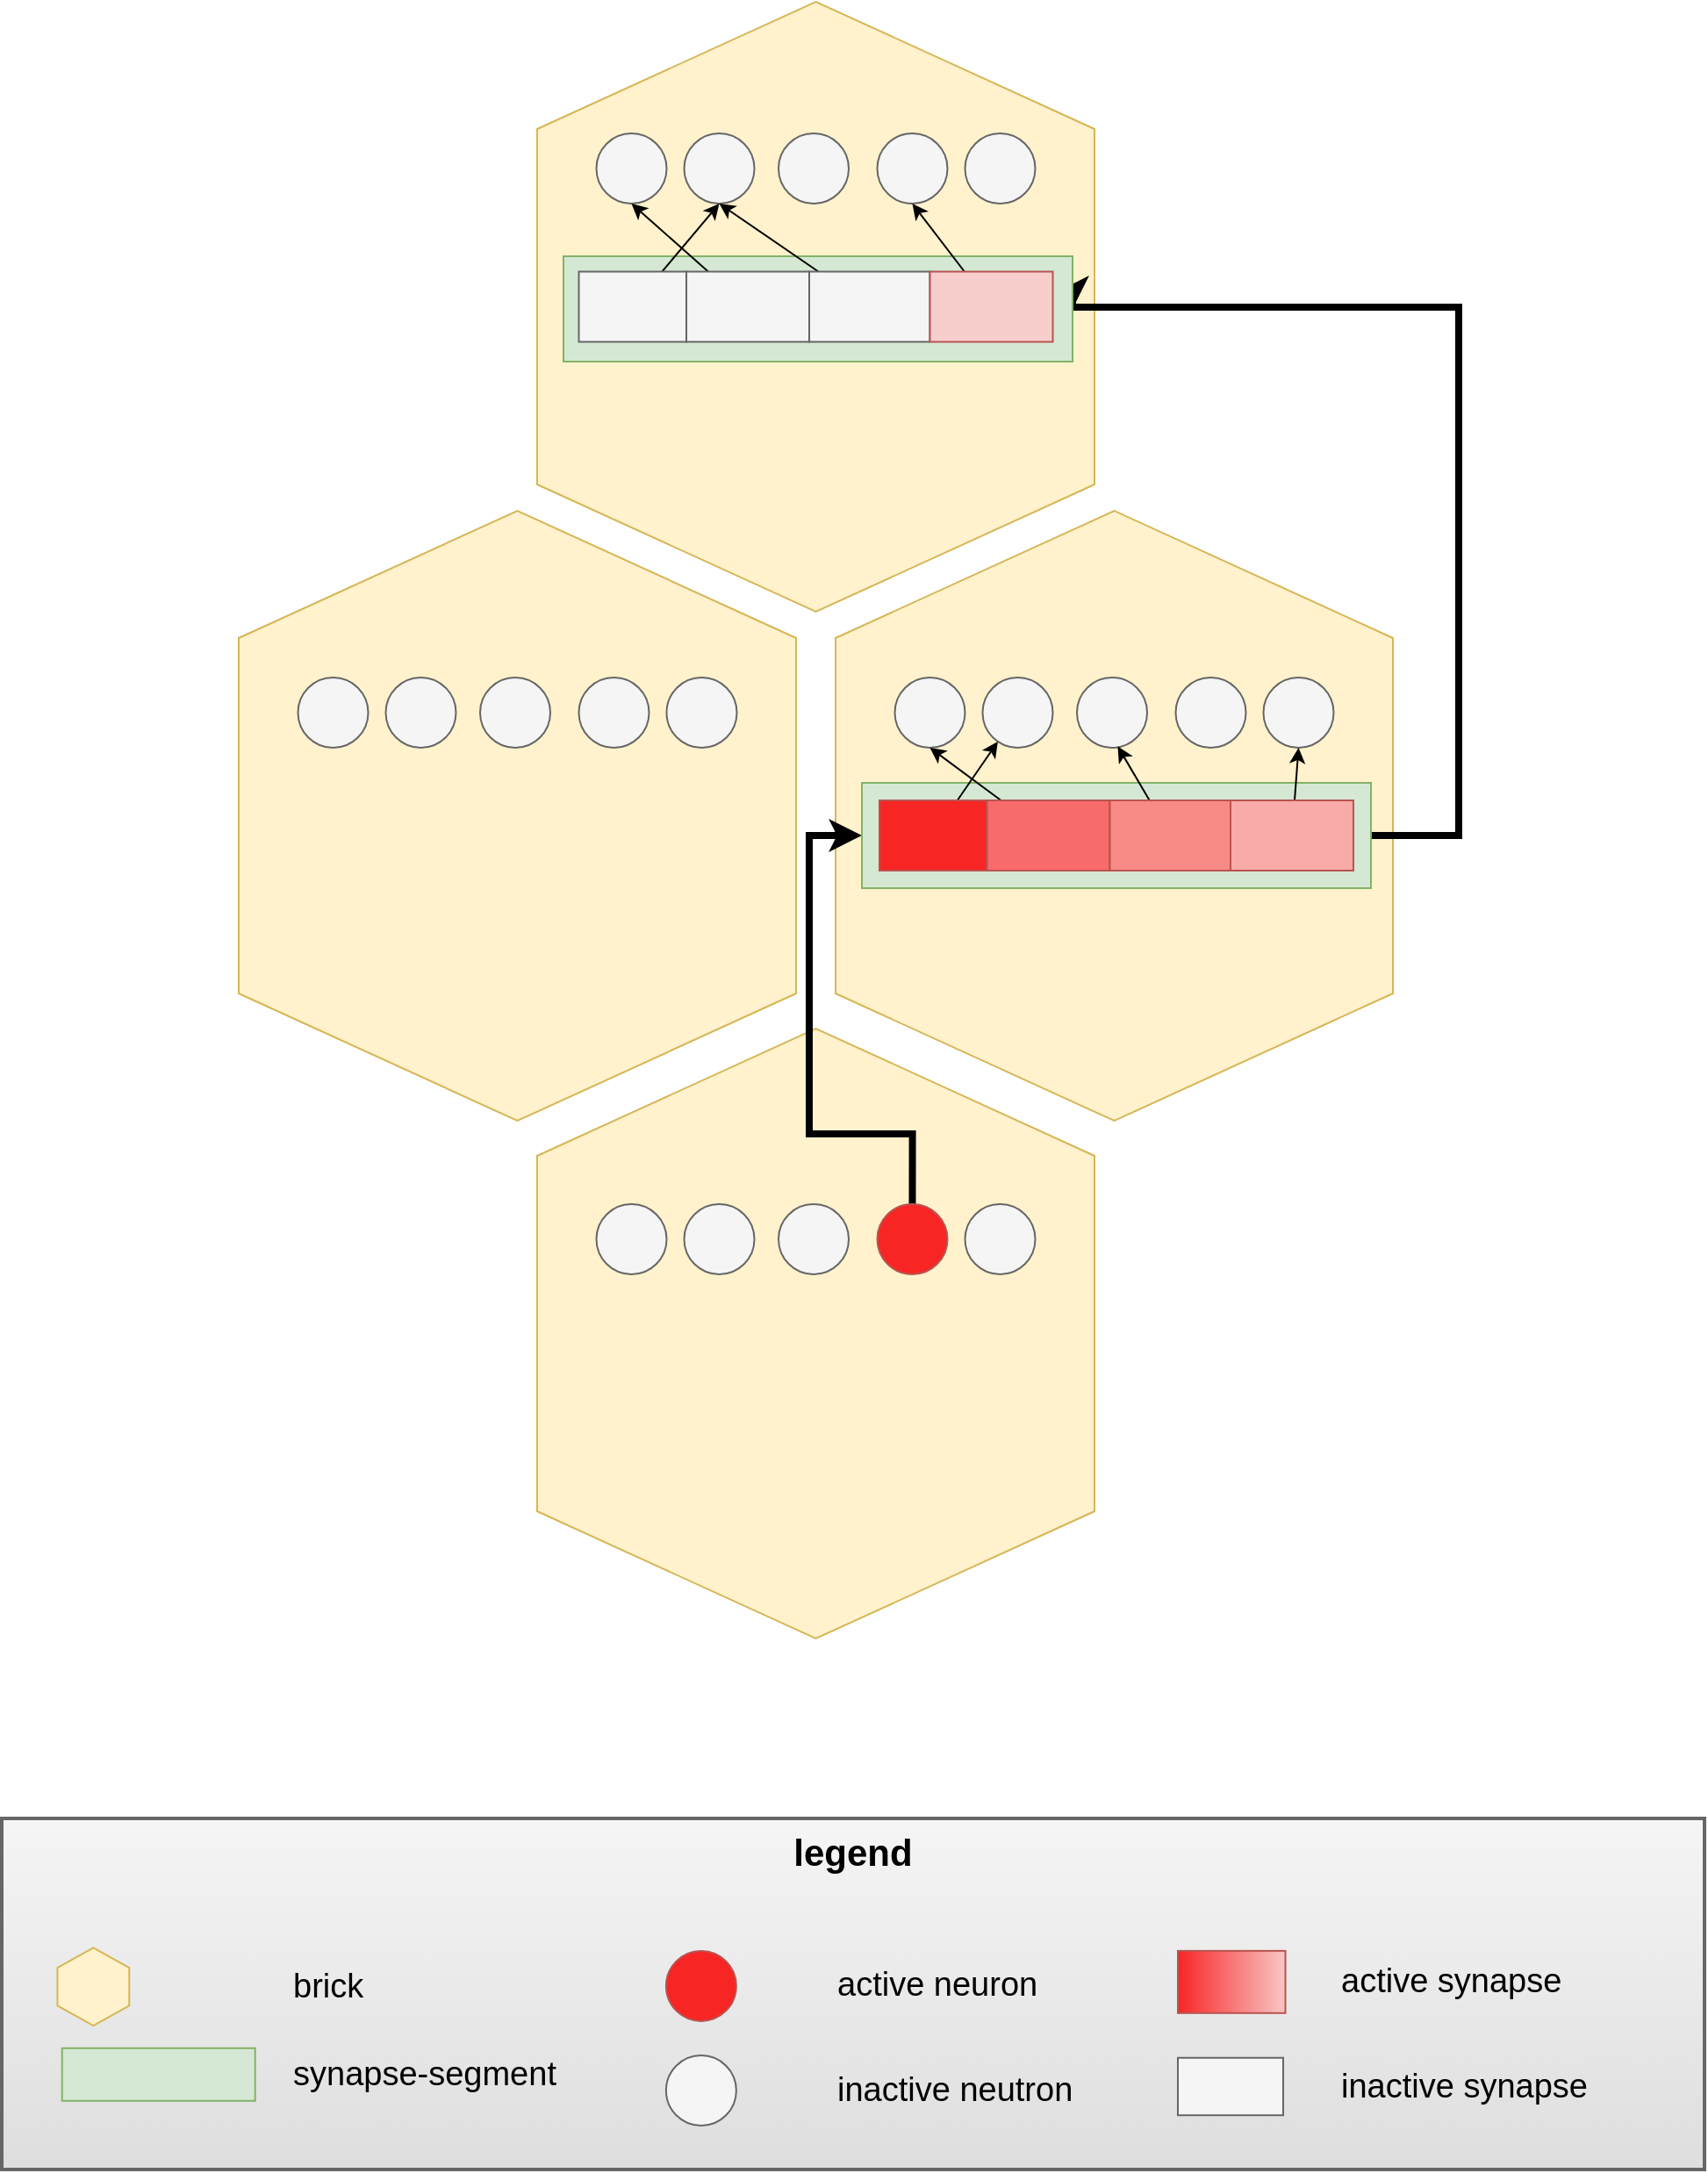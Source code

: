 <mxfile version="14.5.1" type="device"><diagram id="4j4nFZSgNb1EamuVredu" name="Seite-1"><mxGraphModel dx="3673" dy="4259" grid="1" gridSize="10" guides="1" tooltips="1" connect="1" arrows="1" fold="1" page="1" pageScale="1" pageWidth="827" pageHeight="1169" math="0" shadow="0"><root><mxCell id="0"/><mxCell id="1" parent="0"/><mxCell id="mf2aLxc0-WFpZcVT4rJl-1" value="" style="shape=hexagon;perimeter=hexagonPerimeter2;whiteSpace=wrap;html=1;fixedSize=1;size=72.5;rotation=-90;fillColor=#fff2cc;strokeColor=#d6b656;" parent="1" vertex="1"><mxGeometry x="300" y="335" width="347.5" height="317.5" as="geometry"/></mxCell><mxCell id="mf2aLxc0-WFpZcVT4rJl-2" value="" style="shape=hexagon;perimeter=hexagonPerimeter2;whiteSpace=wrap;html=1;fixedSize=1;size=72.5;rotation=-90;fillColor=#fff2cc;strokeColor=#d6b656;" parent="1" vertex="1"><mxGeometry x="130" y="40" width="347.5" height="317.5" as="geometry"/></mxCell><mxCell id="mf2aLxc0-WFpZcVT4rJl-3" value="" style="shape=hexagon;perimeter=hexagonPerimeter2;whiteSpace=wrap;html=1;fixedSize=1;size=72.5;rotation=-90;fillColor=#fff2cc;strokeColor=#d6b656;" parent="1" vertex="1"><mxGeometry x="470" y="40" width="347.5" height="317.5" as="geometry"/></mxCell><mxCell id="mf2aLxc0-WFpZcVT4rJl-4" value="" style="shape=hexagon;perimeter=hexagonPerimeter2;whiteSpace=wrap;html=1;fixedSize=1;size=72.5;rotation=-90;fillColor=#fff2cc;strokeColor=#d6b656;" parent="1" vertex="1"><mxGeometry x="300" y="-250" width="347.5" height="317.5" as="geometry"/></mxCell><mxCell id="mf2aLxc0-WFpZcVT4rJl-5" value="" style="ellipse;whiteSpace=wrap;html=1;aspect=fixed;fillColor=#f5f5f5;strokeColor=#666666;fontColor=#333333;" parent="1" vertex="1"><mxGeometry x="452.5" y="420" width="40" height="40" as="geometry"/></mxCell><mxCell id="mf2aLxc0-WFpZcVT4rJl-10" value="" style="ellipse;whiteSpace=wrap;html=1;aspect=fixed;fillColor=#f5f5f5;strokeColor=#666666;fontColor=#333333;" parent="1" vertex="1"><mxGeometry x="398.75" y="420" width="40" height="40" as="geometry"/></mxCell><mxCell id="mf2aLxc0-WFpZcVT4rJl-31" style="edgeStyle=orthogonalEdgeStyle;rounded=0;orthogonalLoop=1;jettySize=auto;html=1;entryX=0;entryY=0.5;entryDx=0;entryDy=0;strokeWidth=4;" parent="1" source="mf2aLxc0-WFpZcVT4rJl-11" target="mf2aLxc0-WFpZcVT4rJl-29" edge="1"><mxGeometry relative="1" as="geometry"><Array as="points"><mxPoint x="529" y="380"/><mxPoint x="470" y="380"/><mxPoint x="470" y="210"/></Array></mxGeometry></mxCell><mxCell id="mf2aLxc0-WFpZcVT4rJl-11" value="" style="ellipse;whiteSpace=wrap;html=1;aspect=fixed;strokeColor=#b85450;fillColor=#F82525;" parent="1" vertex="1"><mxGeometry x="508.75" y="420" width="40" height="40" as="geometry"/></mxCell><mxCell id="mf2aLxc0-WFpZcVT4rJl-12" value="" style="ellipse;whiteSpace=wrap;html=1;aspect=fixed;fillColor=#f5f5f5;strokeColor=#666666;fontColor=#333333;" parent="1" vertex="1"><mxGeometry x="558.75" y="420" width="40" height="40" as="geometry"/></mxCell><mxCell id="mf2aLxc0-WFpZcVT4rJl-13" value="" style="ellipse;whiteSpace=wrap;html=1;aspect=fixed;fillColor=#f5f5f5;strokeColor=#666666;fontColor=#333333;" parent="1" vertex="1"><mxGeometry x="348.75" y="420" width="40" height="40" as="geometry"/></mxCell><mxCell id="mf2aLxc0-WFpZcVT4rJl-14" value="" style="ellipse;whiteSpace=wrap;html=1;aspect=fixed;fillColor=#f5f5f5;strokeColor=#666666;fontColor=#333333;" parent="1" vertex="1"><mxGeometry x="282.5" y="120" width="40" height="40" as="geometry"/></mxCell><mxCell id="mf2aLxc0-WFpZcVT4rJl-15" value="" style="ellipse;whiteSpace=wrap;html=1;aspect=fixed;fillColor=#f5f5f5;strokeColor=#666666;fontColor=#333333;" parent="1" vertex="1"><mxGeometry x="228.75" y="120" width="40" height="40" as="geometry"/></mxCell><mxCell id="mf2aLxc0-WFpZcVT4rJl-16" value="" style="ellipse;whiteSpace=wrap;html=1;aspect=fixed;fillColor=#f5f5f5;strokeColor=#666666;fontColor=#333333;" parent="1" vertex="1"><mxGeometry x="338.75" y="120" width="40" height="40" as="geometry"/></mxCell><mxCell id="mf2aLxc0-WFpZcVT4rJl-17" value="" style="ellipse;whiteSpace=wrap;html=1;aspect=fixed;fillColor=#f5f5f5;strokeColor=#666666;fontColor=#333333;" parent="1" vertex="1"><mxGeometry x="388.75" y="120" width="40" height="40" as="geometry"/></mxCell><mxCell id="mf2aLxc0-WFpZcVT4rJl-18" value="" style="ellipse;whiteSpace=wrap;html=1;aspect=fixed;fillColor=#f5f5f5;strokeColor=#666666;fontColor=#333333;" parent="1" vertex="1"><mxGeometry x="178.75" y="120" width="40" height="40" as="geometry"/></mxCell><mxCell id="mf2aLxc0-WFpZcVT4rJl-19" value="" style="ellipse;whiteSpace=wrap;html=1;aspect=fixed;fillColor=#f5f5f5;strokeColor=#666666;fontColor=#333333;" parent="1" vertex="1"><mxGeometry x="622.5" y="120" width="40" height="40" as="geometry"/></mxCell><mxCell id="mf2aLxc0-WFpZcVT4rJl-20" value="" style="ellipse;whiteSpace=wrap;html=1;aspect=fixed;fillColor=#f5f5f5;strokeColor=#666666;fontColor=#333333;" parent="1" vertex="1"><mxGeometry x="568.75" y="120" width="40" height="40" as="geometry"/></mxCell><mxCell id="mf2aLxc0-WFpZcVT4rJl-21" value="" style="ellipse;whiteSpace=wrap;html=1;aspect=fixed;fillColor=#f5f5f5;strokeColor=#666666;fontColor=#333333;" parent="1" vertex="1"><mxGeometry x="678.75" y="120" width="40" height="40" as="geometry"/></mxCell><mxCell id="mf2aLxc0-WFpZcVT4rJl-22" value="" style="ellipse;whiteSpace=wrap;html=1;aspect=fixed;fillColor=#f5f5f5;strokeColor=#666666;fontColor=#333333;" parent="1" vertex="1"><mxGeometry x="728.75" y="120" width="40" height="40" as="geometry"/></mxCell><mxCell id="mf2aLxc0-WFpZcVT4rJl-23" value="" style="ellipse;whiteSpace=wrap;html=1;aspect=fixed;fillColor=#f5f5f5;strokeColor=#666666;fontColor=#333333;" parent="1" vertex="1"><mxGeometry x="518.75" y="120" width="40" height="40" as="geometry"/></mxCell><mxCell id="mf2aLxc0-WFpZcVT4rJl-24" value="" style="ellipse;whiteSpace=wrap;html=1;aspect=fixed;fillColor=#f5f5f5;strokeColor=#666666;fontColor=#333333;" parent="1" vertex="1"><mxGeometry x="452.5" y="-190" width="40" height="40" as="geometry"/></mxCell><mxCell id="mf2aLxc0-WFpZcVT4rJl-25" value="" style="ellipse;whiteSpace=wrap;html=1;aspect=fixed;fillColor=#f5f5f5;strokeColor=#666666;fontColor=#333333;" parent="1" vertex="1"><mxGeometry x="398.75" y="-190" width="40" height="40" as="geometry"/></mxCell><mxCell id="mf2aLxc0-WFpZcVT4rJl-26" value="" style="ellipse;whiteSpace=wrap;html=1;aspect=fixed;fillColor=#f5f5f5;strokeColor=#666666;fontColor=#333333;" parent="1" vertex="1"><mxGeometry x="508.75" y="-190" width="40" height="40" as="geometry"/></mxCell><mxCell id="mf2aLxc0-WFpZcVT4rJl-27" value="" style="ellipse;whiteSpace=wrap;html=1;aspect=fixed;fillColor=#f5f5f5;strokeColor=#666666;fontColor=#333333;" parent="1" vertex="1"><mxGeometry x="558.75" y="-190" width="40" height="40" as="geometry"/></mxCell><mxCell id="mf2aLxc0-WFpZcVT4rJl-28" value="" style="ellipse;whiteSpace=wrap;html=1;aspect=fixed;fillColor=#f5f5f5;strokeColor=#666666;fontColor=#333333;" parent="1" vertex="1"><mxGeometry x="348.75" y="-190" width="40" height="40" as="geometry"/></mxCell><mxCell id="mf2aLxc0-WFpZcVT4rJl-32" style="edgeStyle=orthogonalEdgeStyle;rounded=0;orthogonalLoop=1;jettySize=auto;html=1;entryX=1;entryY=0.5;entryDx=0;entryDy=0;strokeWidth=4;" parent="1" source="mf2aLxc0-WFpZcVT4rJl-29" target="mf2aLxc0-WFpZcVT4rJl-37" edge="1"><mxGeometry relative="1" as="geometry"><mxPoint x="608.13" y="-91.25" as="targetPoint"/><Array as="points"><mxPoint x="840" y="210"/><mxPoint x="840" y="-91"/><mxPoint x="620" y="-91"/></Array></mxGeometry></mxCell><mxCell id="mf2aLxc0-WFpZcVT4rJl-29" value="" style="rounded=0;whiteSpace=wrap;html=1;fillColor=#d5e8d4;strokeColor=#82b366;" parent="1" vertex="1"><mxGeometry x="500" y="180" width="290" height="60" as="geometry"/></mxCell><mxCell id="mf2aLxc0-WFpZcVT4rJl-42" style="rounded=0;orthogonalLoop=1;jettySize=auto;html=1;strokeWidth=1;" parent="1" source="mf2aLxc0-WFpZcVT4rJl-33" target="mf2aLxc0-WFpZcVT4rJl-20" edge="1"><mxGeometry relative="1" as="geometry"/></mxCell><mxCell id="mf2aLxc0-WFpZcVT4rJl-33" value="" style="rounded=0;whiteSpace=wrap;html=1;strokeColor=#b85450;fillColor=#F82525;" parent="1" vertex="1"><mxGeometry x="510" y="190" width="61.25" height="40" as="geometry"/></mxCell><mxCell id="mf2aLxc0-WFpZcVT4rJl-43" style="edgeStyle=none;rounded=0;orthogonalLoop=1;jettySize=auto;html=1;entryX=0.5;entryY=1;entryDx=0;entryDy=0;strokeWidth=1;" parent="1" source="mf2aLxc0-WFpZcVT4rJl-34" target="mf2aLxc0-WFpZcVT4rJl-23" edge="1"><mxGeometry relative="1" as="geometry"/></mxCell><mxCell id="mf2aLxc0-WFpZcVT4rJl-34" value="" style="rounded=0;whiteSpace=wrap;html=1;strokeColor=#b85450;fillColor=#F86B6B;" parent="1" vertex="1"><mxGeometry x="571.25" y="190" width="70" height="40" as="geometry"/></mxCell><mxCell id="mf2aLxc0-WFpZcVT4rJl-44" style="edgeStyle=none;rounded=0;orthogonalLoop=1;jettySize=auto;html=1;entryX=0.581;entryY=0.98;entryDx=0;entryDy=0;entryPerimeter=0;strokeWidth=1;" parent="1" source="mf2aLxc0-WFpZcVT4rJl-35" target="mf2aLxc0-WFpZcVT4rJl-19" edge="1"><mxGeometry relative="1" as="geometry"/></mxCell><mxCell id="mf2aLxc0-WFpZcVT4rJl-35" value="" style="rounded=0;whiteSpace=wrap;html=1;strokeColor=#b85450;fillColor=#F88A86;" parent="1" vertex="1"><mxGeometry x="641.25" y="190" width="68.75" height="40" as="geometry"/></mxCell><mxCell id="mf2aLxc0-WFpZcVT4rJl-45" style="edgeStyle=none;rounded=0;orthogonalLoop=1;jettySize=auto;html=1;entryX=0.5;entryY=1;entryDx=0;entryDy=0;strokeWidth=1;" parent="1" source="mf2aLxc0-WFpZcVT4rJl-36" target="mf2aLxc0-WFpZcVT4rJl-22" edge="1"><mxGeometry relative="1" as="geometry"/></mxCell><mxCell id="mf2aLxc0-WFpZcVT4rJl-36" value="" style="rounded=0;whiteSpace=wrap;html=1;strokeColor=#b85450;fillColor=#F8ABA9;" parent="1" vertex="1"><mxGeometry x="710" y="190" width="70" height="40" as="geometry"/></mxCell><mxCell id="mf2aLxc0-WFpZcVT4rJl-37" value="" style="rounded=0;whiteSpace=wrap;html=1;fillColor=#d5e8d4;strokeColor=#82b366;" parent="1" vertex="1"><mxGeometry x="330" y="-120" width="290" height="60" as="geometry"/></mxCell><mxCell id="mf2aLxc0-WFpZcVT4rJl-46" style="edgeStyle=none;rounded=0;orthogonalLoop=1;jettySize=auto;html=1;entryX=0.5;entryY=1;entryDx=0;entryDy=0;strokeWidth=1;" parent="1" source="mf2aLxc0-WFpZcVT4rJl-38" target="mf2aLxc0-WFpZcVT4rJl-25" edge="1"><mxGeometry relative="1" as="geometry"/></mxCell><mxCell id="mf2aLxc0-WFpZcVT4rJl-38" value="" style="rounded=0;whiteSpace=wrap;html=1;fillColor=#f5f5f5;strokeColor=#666666;fontColor=#333333;" parent="1" vertex="1"><mxGeometry x="338.75" y="-111.25" width="61.25" height="40" as="geometry"/></mxCell><mxCell id="mf2aLxc0-WFpZcVT4rJl-47" style="edgeStyle=none;rounded=0;orthogonalLoop=1;jettySize=auto;html=1;entryX=0.5;entryY=1;entryDx=0;entryDy=0;strokeWidth=1;" parent="1" source="mf2aLxc0-WFpZcVT4rJl-39" target="mf2aLxc0-WFpZcVT4rJl-28" edge="1"><mxGeometry relative="1" as="geometry"/></mxCell><mxCell id="mf2aLxc0-WFpZcVT4rJl-39" value="" style="rounded=0;whiteSpace=wrap;html=1;fillColor=#f5f5f5;strokeColor=#666666;fontColor=#333333;" parent="1" vertex="1"><mxGeometry x="400" y="-111.25" width="70" height="40" as="geometry"/></mxCell><mxCell id="mf2aLxc0-WFpZcVT4rJl-48" style="edgeStyle=none;rounded=0;orthogonalLoop=1;jettySize=auto;html=1;entryX=0.5;entryY=1;entryDx=0;entryDy=0;strokeWidth=1;" parent="1" source="mf2aLxc0-WFpZcVT4rJl-40" target="mf2aLxc0-WFpZcVT4rJl-25" edge="1"><mxGeometry relative="1" as="geometry"/></mxCell><mxCell id="mf2aLxc0-WFpZcVT4rJl-40" value="" style="rounded=0;whiteSpace=wrap;html=1;strokeColor=#666666;fillColor=#f5f5f5;fontColor=#333333;" parent="1" vertex="1"><mxGeometry x="470" y="-111.25" width="68.75" height="40" as="geometry"/></mxCell><mxCell id="mf2aLxc0-WFpZcVT4rJl-49" style="edgeStyle=none;rounded=0;orthogonalLoop=1;jettySize=auto;html=1;entryX=0.5;entryY=1;entryDx=0;entryDy=0;strokeWidth=1;" parent="1" source="mf2aLxc0-WFpZcVT4rJl-41" target="mf2aLxc0-WFpZcVT4rJl-26" edge="1"><mxGeometry relative="1" as="geometry"/></mxCell><mxCell id="mf2aLxc0-WFpZcVT4rJl-41" value="" style="rounded=0;whiteSpace=wrap;html=1;fillColor=#f8cecc;strokeColor=#b85450;" parent="1" vertex="1"><mxGeometry x="538.75" y="-111.25" width="70" height="40" as="geometry"/></mxCell><mxCell id="mf2aLxc0-WFpZcVT4rJl-51" value="&lt;div style=&quot;text-align: left ; font-size: 21px&quot; id=&quot;tw-target-text&quot; class=&quot;tw-data-text tw-text-large XcVN5d tw-ta&quot;&gt;legend&lt;/div&gt;" style="rounded=0;whiteSpace=wrap;html=1;strokeWidth=2;shadow=0;sketch=0;glass=0;fillColor=#f5f5f5;strokeColor=#666666;gradientColor=#DEDEDE;verticalAlign=top;fontFamily=Helvetica;fontStyle=1;fontSize=21;" parent="1" vertex="1"><mxGeometry x="10" y="770" width="970" height="200" as="geometry"/></mxCell><mxCell id="mf2aLxc0-WFpZcVT4rJl-53" value="" style="rounded=0;whiteSpace=wrap;html=1;strokeColor=#82b366;fillColor=#d5e8d4;" parent="1" vertex="1"><mxGeometry x="44.36" y="900.89" width="110" height="30" as="geometry"/></mxCell><mxCell id="mf2aLxc0-WFpZcVT4rJl-56" value="brick" style="text;html=1;strokeColor=none;fillColor=none;align=left;verticalAlign=middle;whiteSpace=wrap;rounded=0;shadow=0;glass=0;sketch=0;fontFamily=Helvetica;fontStyle=0;fontSize=19;" parent="1" vertex="1"><mxGeometry x="174.36" y="855.89" width="176.89" height="20" as="geometry"/></mxCell><mxCell id="mf2aLxc0-WFpZcVT4rJl-57" value="synapse-segment" style="text;html=1;strokeColor=none;fillColor=none;align=left;verticalAlign=middle;whiteSpace=wrap;rounded=0;shadow=0;glass=0;sketch=0;fontFamily=Helvetica;fontStyle=0;fontSize=19;" parent="1" vertex="1"><mxGeometry x="174.36" y="905.89" width="171.25" height="20" as="geometry"/></mxCell><mxCell id="mf2aLxc0-WFpZcVT4rJl-58" value="inactive synapse" style="text;html=1;strokeColor=none;fillColor=none;align=left;verticalAlign=middle;whiteSpace=wrap;rounded=0;shadow=0;glass=0;sketch=0;fontFamily=Helvetica;fontStyle=0;fontSize=19;" parent="1" vertex="1"><mxGeometry x="770.62" y="912.73" width="170" height="20" as="geometry"/></mxCell><mxCell id="mf2aLxc0-WFpZcVT4rJl-59" value="active synapse" style="text;html=1;strokeColor=none;fillColor=none;align=left;verticalAlign=middle;whiteSpace=wrap;rounded=0;shadow=0;glass=0;sketch=0;fontFamily=Helvetica;fontStyle=0;fontSize=19;" parent="1" vertex="1"><mxGeometry x="770.62" y="853.17" width="160" height="20" as="geometry"/></mxCell><mxCell id="mf2aLxc0-WFpZcVT4rJl-65" value="active neuron" style="text;html=1;strokeColor=none;fillColor=none;align=left;verticalAlign=middle;whiteSpace=wrap;rounded=0;shadow=0;glass=0;sketch=0;fontFamily=Helvetica;fontStyle=0;fontSize=19;" parent="1" vertex="1"><mxGeometry x="483.83" y="855" width="196.17" height="20" as="geometry"/></mxCell><mxCell id="mf2aLxc0-WFpZcVT4rJl-68" value="inactive neutron" style="text;html=1;strokeColor=none;fillColor=none;align=left;verticalAlign=middle;whiteSpace=wrap;rounded=0;shadow=0;glass=0;sketch=0;fontFamily=Helvetica;fontStyle=0;fontSize=19;" parent="1" vertex="1"><mxGeometry x="483.83" y="915" width="186.17" height="20" as="geometry"/></mxCell><mxCell id="mf2aLxc0-WFpZcVT4rJl-50" value="" style="shape=hexagon;perimeter=hexagonPerimeter2;whiteSpace=wrap;html=1;fixedSize=1;size=11.38;rotation=-90;fillColor=#fff2cc;strokeColor=#d6b656;" parent="1" vertex="1"><mxGeometry x="40" y="845.44" width="44.36" height="40.89" as="geometry"/></mxCell><mxCell id="mf2aLxc0-WFpZcVT4rJl-70" value="" style="ellipse;whiteSpace=wrap;html=1;aspect=fixed;strokeColor=#b85450;fillColor=#F82525;" parent="1" vertex="1"><mxGeometry x="388.44" y="845.44" width="40" height="40" as="geometry"/></mxCell><mxCell id="mf2aLxc0-WFpZcVT4rJl-71" value="" style="ellipse;whiteSpace=wrap;html=1;aspect=fixed;fillColor=#f5f5f5;strokeColor=#666666;fontColor=#333333;" parent="1" vertex="1"><mxGeometry x="388.44" y="905" width="40" height="40" as="geometry"/></mxCell><mxCell id="mf2aLxc0-WFpZcVT4rJl-73" value="" style="rounded=0;whiteSpace=wrap;html=1;strokeColor=#666666;fillColor=#f5f5f5;fontColor=#333333;" parent="1" vertex="1"><mxGeometry x="680" y="906.37" width="60" height="32.73" as="geometry"/></mxCell><mxCell id="mf2aLxc0-WFpZcVT4rJl-74" value="" style="rounded=0;whiteSpace=wrap;html=1;strokeColor=#b85450;fillColor=#F82525;gradientDirection=east;gradientColor=#F8C6C6;" parent="1" vertex="1"><mxGeometry x="680" y="845.44" width="61.25" height="35.45" as="geometry"/></mxCell></root></mxGraphModel></diagram></mxfile>